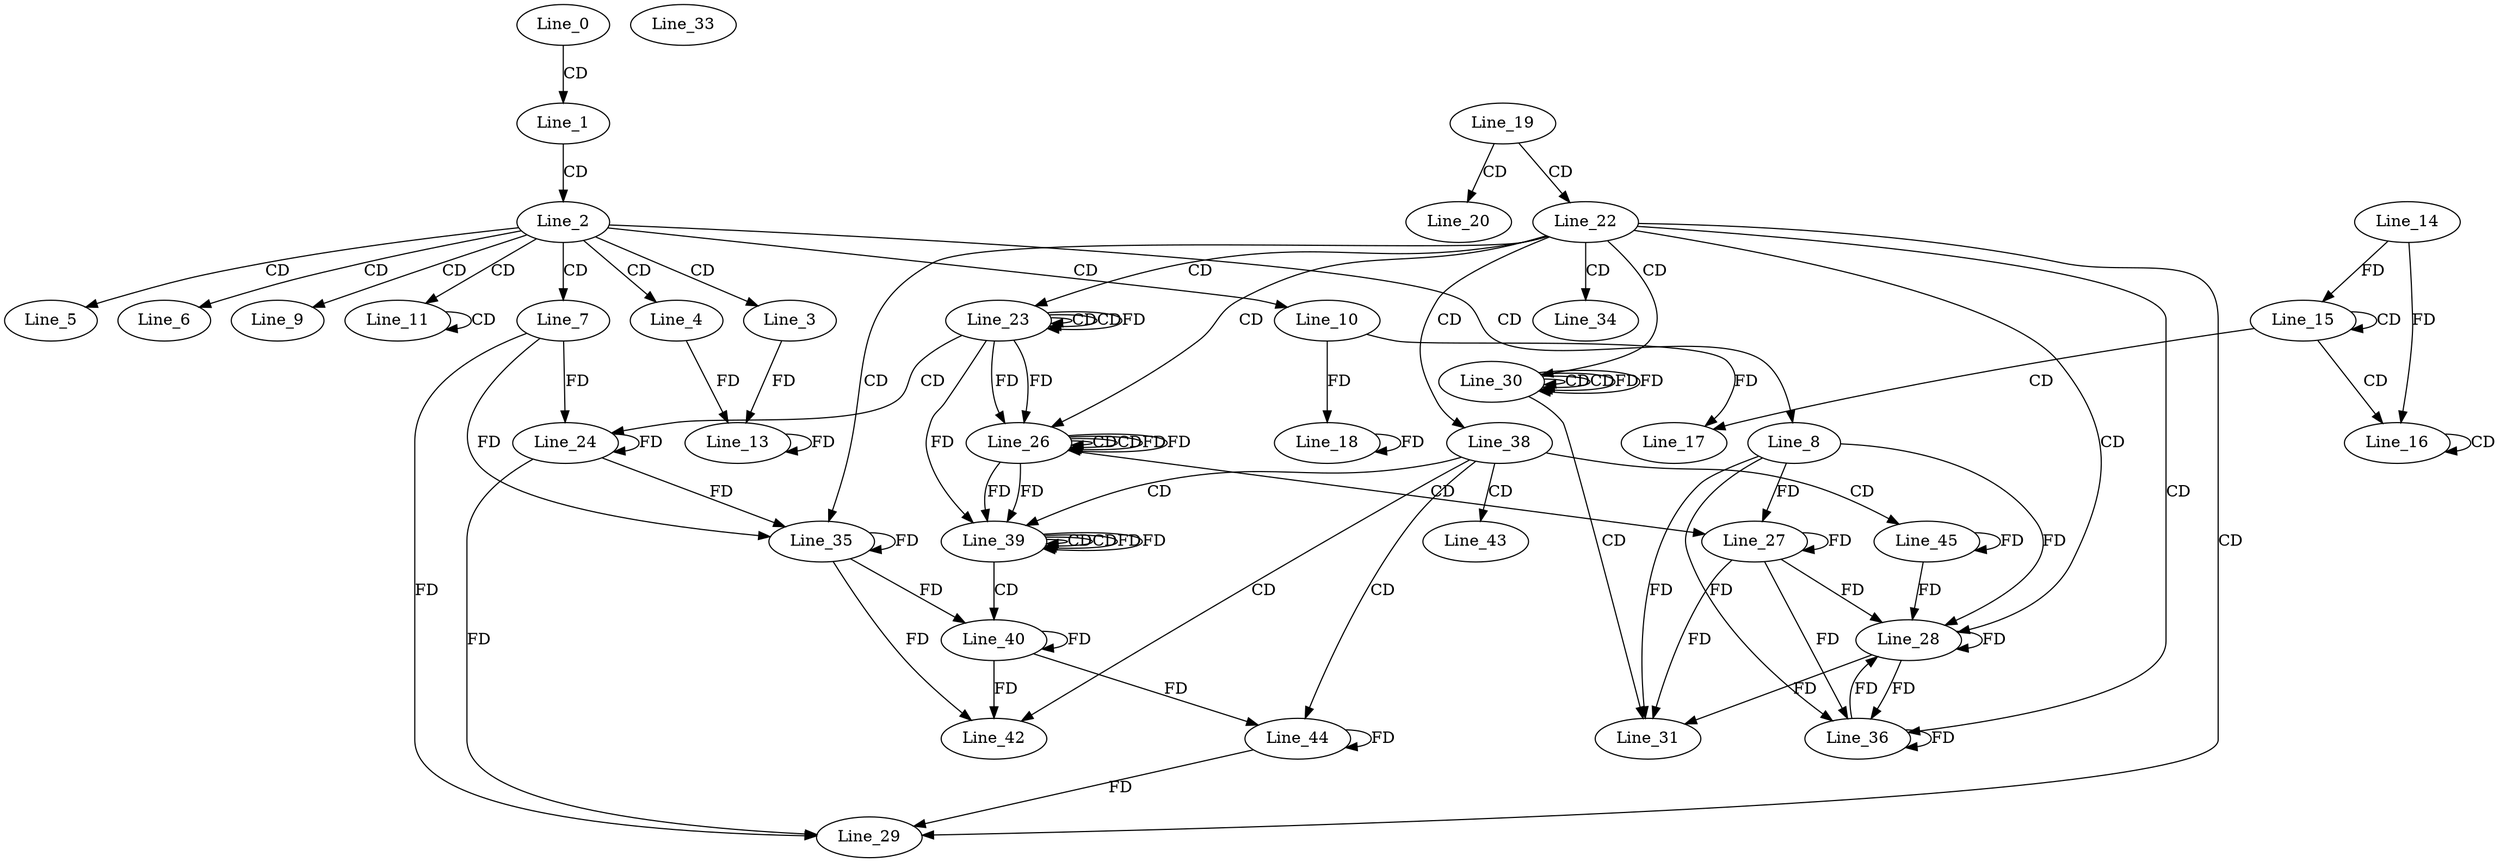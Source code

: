 digraph G {
  Line_0;
  Line_1;
  Line_2;
  Line_3;
  Line_4;
  Line_5;
  Line_6;
  Line_7;
  Line_8;
  Line_9;
  Line_10;
  Line_11;
  Line_13;
  Line_13;
  Line_15;
  Line_15;
  Line_14;
  Line_16;
  Line_16;
  Line_16;
  Line_17;
  Line_18;
  Line_19;
  Line_20;
  Line_22;
  Line_23;
  Line_23;
  Line_23;
  Line_24;
  Line_26;
  Line_26;
  Line_26;
  Line_27;
  Line_28;
  Line_29;
  Line_30;
  Line_30;
  Line_30;
  Line_31;
  Line_33;
  Line_34;
  Line_35;
  Line_36;
  Line_38;
  Line_39;
  Line_39;
  Line_39;
  Line_40;
  Line_42;
  Line_43;
  Line_44;
  Line_45;
  Line_0 -> Line_1 [ label="CD" ];
  Line_1 -> Line_2 [ label="CD" ];
  Line_2 -> Line_3 [ label="CD" ];
  Line_2 -> Line_4 [ label="CD" ];
  Line_2 -> Line_5 [ label="CD" ];
  Line_2 -> Line_6 [ label="CD" ];
  Line_2 -> Line_7 [ label="CD" ];
  Line_2 -> Line_8 [ label="CD" ];
  Line_2 -> Line_9 [ label="CD" ];
  Line_2 -> Line_10 [ label="CD" ];
  Line_2 -> Line_11 [ label="CD" ];
  Line_11 -> Line_11 [ label="CD" ];
  Line_13 -> Line_13 [ label="FD" ];
  Line_4 -> Line_13 [ label="FD" ];
  Line_3 -> Line_13 [ label="FD" ];
  Line_15 -> Line_15 [ label="CD" ];
  Line_14 -> Line_15 [ label="FD" ];
  Line_15 -> Line_16 [ label="CD" ];
  Line_16 -> Line_16 [ label="CD" ];
  Line_14 -> Line_16 [ label="FD" ];
  Line_15 -> Line_17 [ label="CD" ];
  Line_10 -> Line_17 [ label="FD" ];
  Line_18 -> Line_18 [ label="FD" ];
  Line_10 -> Line_18 [ label="FD" ];
  Line_19 -> Line_20 [ label="CD" ];
  Line_19 -> Line_22 [ label="CD" ];
  Line_22 -> Line_23 [ label="CD" ];
  Line_23 -> Line_23 [ label="CD" ];
  Line_23 -> Line_23 [ label="CD" ];
  Line_23 -> Line_23 [ label="FD" ];
  Line_23 -> Line_24 [ label="CD" ];
  Line_24 -> Line_24 [ label="FD" ];
  Line_7 -> Line_24 [ label="FD" ];
  Line_22 -> Line_26 [ label="CD" ];
  Line_26 -> Line_26 [ label="CD" ];
  Line_23 -> Line_26 [ label="FD" ];
  Line_26 -> Line_26 [ label="CD" ];
  Line_26 -> Line_26 [ label="FD" ];
  Line_23 -> Line_26 [ label="FD" ];
  Line_26 -> Line_27 [ label="CD" ];
  Line_27 -> Line_27 [ label="FD" ];
  Line_8 -> Line_27 [ label="FD" ];
  Line_22 -> Line_28 [ label="CD" ];
  Line_27 -> Line_28 [ label="FD" ];
  Line_28 -> Line_28 [ label="FD" ];
  Line_8 -> Line_28 [ label="FD" ];
  Line_22 -> Line_29 [ label="CD" ];
  Line_24 -> Line_29 [ label="FD" ];
  Line_7 -> Line_29 [ label="FD" ];
  Line_22 -> Line_30 [ label="CD" ];
  Line_30 -> Line_30 [ label="CD" ];
  Line_30 -> Line_30 [ label="CD" ];
  Line_30 -> Line_30 [ label="FD" ];
  Line_30 -> Line_31 [ label="CD" ];
  Line_27 -> Line_31 [ label="FD" ];
  Line_28 -> Line_31 [ label="FD" ];
  Line_8 -> Line_31 [ label="FD" ];
  Line_22 -> Line_34 [ label="CD" ];
  Line_22 -> Line_35 [ label="CD" ];
  Line_24 -> Line_35 [ label="FD" ];
  Line_35 -> Line_35 [ label="FD" ];
  Line_7 -> Line_35 [ label="FD" ];
  Line_22 -> Line_36 [ label="CD" ];
  Line_27 -> Line_36 [ label="FD" ];
  Line_28 -> Line_36 [ label="FD" ];
  Line_36 -> Line_36 [ label="FD" ];
  Line_8 -> Line_36 [ label="FD" ];
  Line_22 -> Line_38 [ label="CD" ];
  Line_38 -> Line_39 [ label="CD" ];
  Line_39 -> Line_39 [ label="CD" ];
  Line_26 -> Line_39 [ label="FD" ];
  Line_23 -> Line_39 [ label="FD" ];
  Line_39 -> Line_39 [ label="CD" ];
  Line_39 -> Line_39 [ label="FD" ];
  Line_26 -> Line_39 [ label="FD" ];
  Line_39 -> Line_40 [ label="CD" ];
  Line_40 -> Line_40 [ label="FD" ];
  Line_35 -> Line_40 [ label="FD" ];
  Line_38 -> Line_42 [ label="CD" ];
  Line_40 -> Line_42 [ label="FD" ];
  Line_35 -> Line_42 [ label="FD" ];
  Line_38 -> Line_43 [ label="CD" ];
  Line_38 -> Line_44 [ label="CD" ];
  Line_40 -> Line_44 [ label="FD" ];
  Line_44 -> Line_44 [ label="FD" ];
  Line_38 -> Line_45 [ label="CD" ];
  Line_45 -> Line_45 [ label="FD" ];
  Line_36 -> Line_28 [ label="FD" ];
  Line_45 -> Line_28 [ label="FD" ];
  Line_44 -> Line_29 [ label="FD" ];
  Line_26 -> Line_26 [ label="FD" ];
  Line_30 -> Line_30 [ label="FD" ];
  Line_39 -> Line_39 [ label="FD" ];
}
